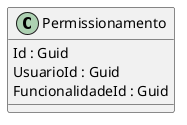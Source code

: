 @startuml
class Permissionamento{
  Id : Guid
  UsuarioId : Guid
  FuncionalidadeId : Guid
}
@enduml